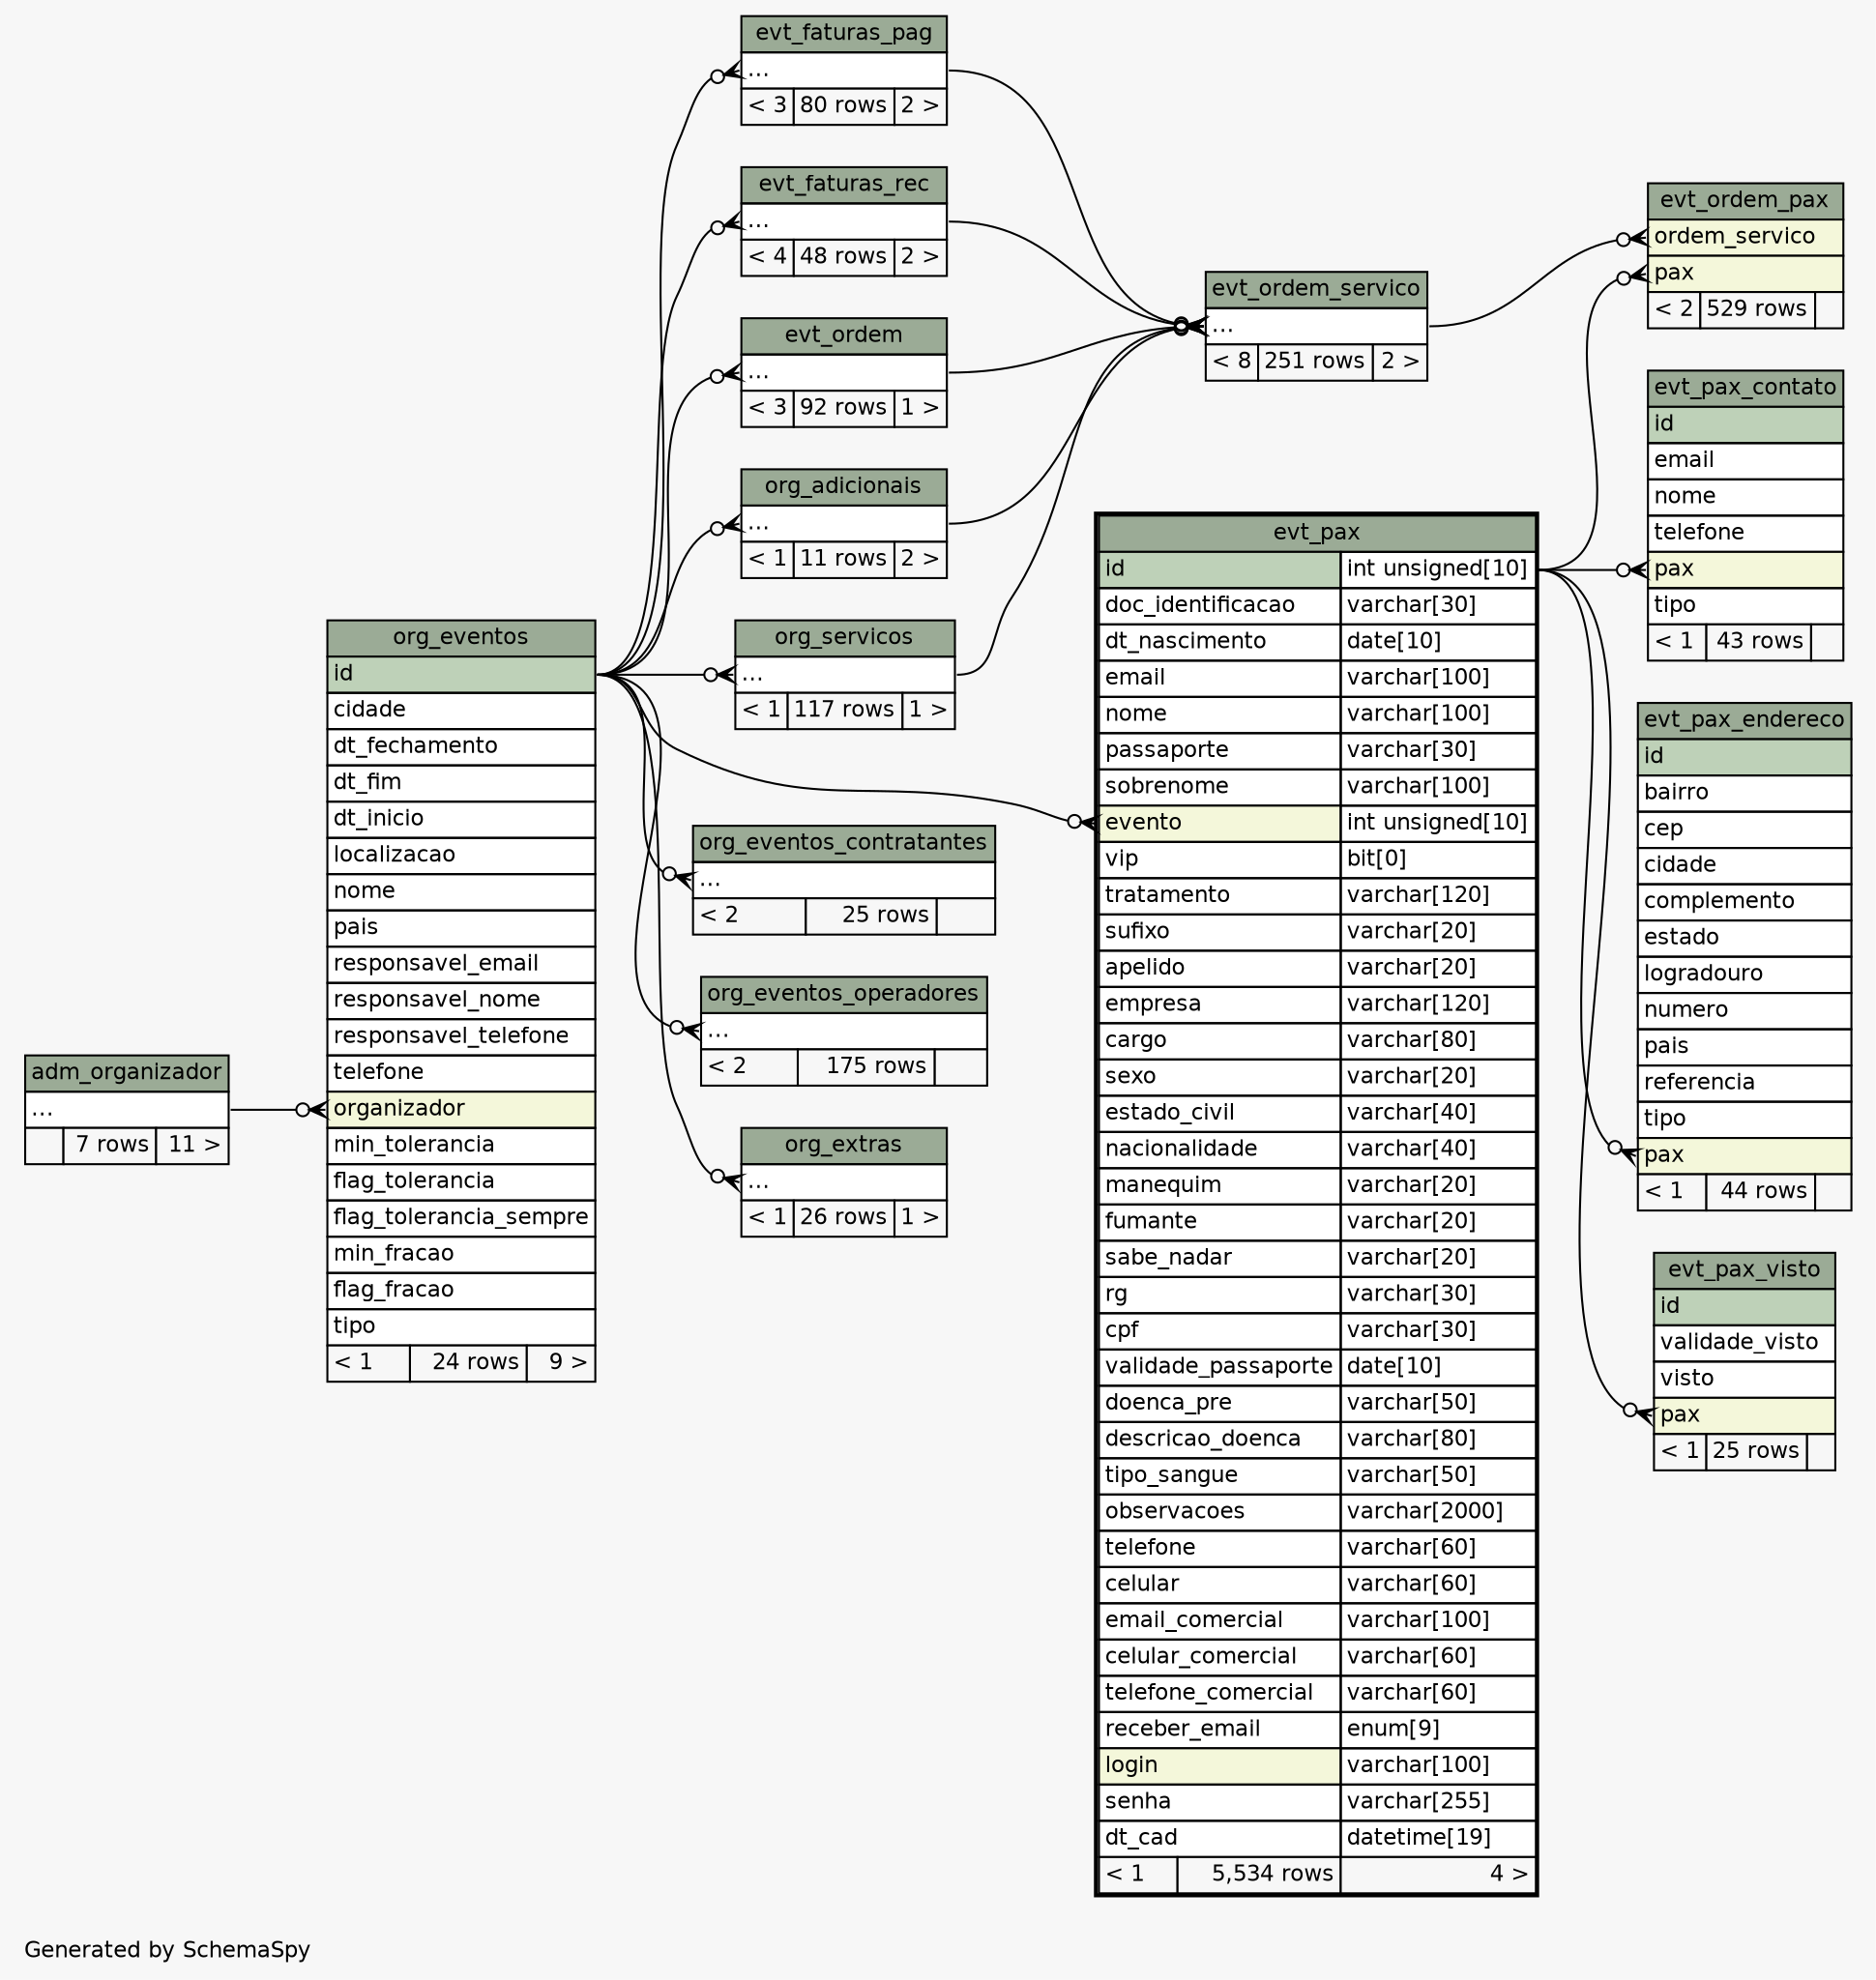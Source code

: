 // dot 2.38.0 on Windows 10 10.0
// SchemaSpy rev 590
digraph "twoDegreesRelationshipsDiagram" {
  graph [
    rankdir="RL"
    bgcolor="#f7f7f7"
    label="\nGenerated by SchemaSpy"
    labeljust="l"
    nodesep="0.18"
    ranksep="0.46"
    fontname="Helvetica"
    fontsize="11"
  ];
  node [
    fontname="Helvetica"
    fontsize="11"
    shape="plaintext"
  ];
  edge [
    arrowsize="0.8"
  ];
  "evt_faturas_pag":"elipses":w -> "org_eventos":"id":e [arrowhead=none dir=back arrowtail=crowodot];
  "evt_faturas_rec":"elipses":w -> "org_eventos":"id":e [arrowhead=none dir=back arrowtail=crowodot];
  "evt_ordem":"elipses":w -> "org_eventos":"id":e [arrowhead=none dir=back arrowtail=crowodot];
  "evt_ordem_pax":"ordem_servico":w -> "evt_ordem_servico":"elipses":e [arrowhead=none dir=back arrowtail=crowodot];
  "evt_ordem_pax":"pax":w -> "evt_pax":"id.type":e [arrowhead=none dir=back arrowtail=crowodot];
  "evt_ordem_servico":"elipses":w -> "org_adicionais":"elipses":e [arrowhead=none dir=back arrowtail=crowodot];
  "evt_ordem_servico":"elipses":w -> "evt_faturas_pag":"elipses":e [arrowhead=none dir=back arrowtail=crowodot];
  "evt_ordem_servico":"elipses":w -> "evt_faturas_rec":"elipses":e [arrowhead=none dir=back arrowtail=crowodot];
  "evt_ordem_servico":"elipses":w -> "evt_ordem":"elipses":e [arrowhead=none dir=back arrowtail=crowodot];
  "evt_ordem_servico":"elipses":w -> "org_servicos":"elipses":e [arrowhead=none dir=back arrowtail=crowodot];
  "evt_pax":"evento":w -> "org_eventos":"id":e [arrowhead=none dir=back arrowtail=crowodot];
  "evt_pax_contato":"pax":w -> "evt_pax":"id.type":e [arrowhead=none dir=back arrowtail=crowodot];
  "evt_pax_endereco":"pax":w -> "evt_pax":"id.type":e [arrowhead=none dir=back arrowtail=crowodot];
  "evt_pax_visto":"pax":w -> "evt_pax":"id.type":e [arrowhead=none dir=back arrowtail=crowodot];
  "org_adicionais":"elipses":w -> "org_eventos":"id":e [arrowhead=none dir=back arrowtail=crowodot];
  "org_eventos":"organizador":w -> "adm_organizador":"elipses":e [arrowhead=none dir=back arrowtail=crowodot];
  "org_eventos_contratantes":"elipses":w -> "org_eventos":"id":e [arrowhead=none dir=back arrowtail=crowodot];
  "org_eventos_operadores":"elipses":w -> "org_eventos":"id":e [arrowhead=none dir=back arrowtail=crowodot];
  "org_extras":"elipses":w -> "org_eventos":"id":e [arrowhead=none dir=back arrowtail=crowodot];
  "org_servicos":"elipses":w -> "org_eventos":"id":e [arrowhead=none dir=back arrowtail=crowodot];
  "adm_organizador" [
    label=<
    <TABLE BORDER="0" CELLBORDER="1" CELLSPACING="0" BGCOLOR="#ffffff">
      <TR><TD COLSPAN="3" BGCOLOR="#9bab96" ALIGN="CENTER">adm_organizador</TD></TR>
      <TR><TD PORT="elipses" COLSPAN="3" ALIGN="LEFT">...</TD></TR>
      <TR><TD ALIGN="LEFT" BGCOLOR="#f7f7f7">  </TD><TD ALIGN="RIGHT" BGCOLOR="#f7f7f7">7 rows</TD><TD ALIGN="RIGHT" BGCOLOR="#f7f7f7">11 &gt;</TD></TR>
    </TABLE>>
    URL="adm_organizador.html"
    tooltip="adm_organizador"
  ];
  "evt_faturas_pag" [
    label=<
    <TABLE BORDER="0" CELLBORDER="1" CELLSPACING="0" BGCOLOR="#ffffff">
      <TR><TD COLSPAN="3" BGCOLOR="#9bab96" ALIGN="CENTER">evt_faturas_pag</TD></TR>
      <TR><TD PORT="elipses" COLSPAN="3" ALIGN="LEFT">...</TD></TR>
      <TR><TD ALIGN="LEFT" BGCOLOR="#f7f7f7">&lt; 3</TD><TD ALIGN="RIGHT" BGCOLOR="#f7f7f7">80 rows</TD><TD ALIGN="RIGHT" BGCOLOR="#f7f7f7">2 &gt;</TD></TR>
    </TABLE>>
    URL="evt_faturas_pag.html"
    tooltip="evt_faturas_pag"
  ];
  "evt_faturas_rec" [
    label=<
    <TABLE BORDER="0" CELLBORDER="1" CELLSPACING="0" BGCOLOR="#ffffff">
      <TR><TD COLSPAN="3" BGCOLOR="#9bab96" ALIGN="CENTER">evt_faturas_rec</TD></TR>
      <TR><TD PORT="elipses" COLSPAN="3" ALIGN="LEFT">...</TD></TR>
      <TR><TD ALIGN="LEFT" BGCOLOR="#f7f7f7">&lt; 4</TD><TD ALIGN="RIGHT" BGCOLOR="#f7f7f7">48 rows</TD><TD ALIGN="RIGHT" BGCOLOR="#f7f7f7">2 &gt;</TD></TR>
    </TABLE>>
    URL="evt_faturas_rec.html"
    tooltip="evt_faturas_rec"
  ];
  "evt_ordem" [
    label=<
    <TABLE BORDER="0" CELLBORDER="1" CELLSPACING="0" BGCOLOR="#ffffff">
      <TR><TD COLSPAN="3" BGCOLOR="#9bab96" ALIGN="CENTER">evt_ordem</TD></TR>
      <TR><TD PORT="elipses" COLSPAN="3" ALIGN="LEFT">...</TD></TR>
      <TR><TD ALIGN="LEFT" BGCOLOR="#f7f7f7">&lt; 3</TD><TD ALIGN="RIGHT" BGCOLOR="#f7f7f7">92 rows</TD><TD ALIGN="RIGHT" BGCOLOR="#f7f7f7">1 &gt;</TD></TR>
    </TABLE>>
    URL="evt_ordem.html"
    tooltip="evt_ordem"
  ];
  "evt_ordem_pax" [
    label=<
    <TABLE BORDER="0" CELLBORDER="1" CELLSPACING="0" BGCOLOR="#ffffff">
      <TR><TD COLSPAN="3" BGCOLOR="#9bab96" ALIGN="CENTER">evt_ordem_pax</TD></TR>
      <TR><TD PORT="ordem_servico" COLSPAN="3" BGCOLOR="#f4f7da" ALIGN="LEFT">ordem_servico</TD></TR>
      <TR><TD PORT="pax" COLSPAN="3" BGCOLOR="#f4f7da" ALIGN="LEFT">pax</TD></TR>
      <TR><TD ALIGN="LEFT" BGCOLOR="#f7f7f7">&lt; 2</TD><TD ALIGN="RIGHT" BGCOLOR="#f7f7f7">529 rows</TD><TD ALIGN="RIGHT" BGCOLOR="#f7f7f7">  </TD></TR>
    </TABLE>>
    URL="evt_ordem_pax.html"
    tooltip="evt_ordem_pax"
  ];
  "evt_ordem_servico" [
    label=<
    <TABLE BORDER="0" CELLBORDER="1" CELLSPACING="0" BGCOLOR="#ffffff">
      <TR><TD COLSPAN="3" BGCOLOR="#9bab96" ALIGN="CENTER">evt_ordem_servico</TD></TR>
      <TR><TD PORT="elipses" COLSPAN="3" ALIGN="LEFT">...</TD></TR>
      <TR><TD ALIGN="LEFT" BGCOLOR="#f7f7f7">&lt; 8</TD><TD ALIGN="RIGHT" BGCOLOR="#f7f7f7">251 rows</TD><TD ALIGN="RIGHT" BGCOLOR="#f7f7f7">2 &gt;</TD></TR>
    </TABLE>>
    URL="evt_ordem_servico.html"
    tooltip="evt_ordem_servico"
  ];
  "evt_pax" [
    label=<
    <TABLE BORDER="2" CELLBORDER="1" CELLSPACING="0" BGCOLOR="#ffffff">
      <TR><TD COLSPAN="3" BGCOLOR="#9bab96" ALIGN="CENTER">evt_pax</TD></TR>
      <TR><TD PORT="id" COLSPAN="2" BGCOLOR="#bed1b8" ALIGN="LEFT">id</TD><TD PORT="id.type" ALIGN="LEFT">int unsigned[10]</TD></TR>
      <TR><TD PORT="doc_identificacao" COLSPAN="2" ALIGN="LEFT">doc_identificacao</TD><TD PORT="doc_identificacao.type" ALIGN="LEFT">varchar[30]</TD></TR>
      <TR><TD PORT="dt_nascimento" COLSPAN="2" ALIGN="LEFT">dt_nascimento</TD><TD PORT="dt_nascimento.type" ALIGN="LEFT">date[10]</TD></TR>
      <TR><TD PORT="email" COLSPAN="2" ALIGN="LEFT">email</TD><TD PORT="email.type" ALIGN="LEFT">varchar[100]</TD></TR>
      <TR><TD PORT="nome" COLSPAN="2" ALIGN="LEFT">nome</TD><TD PORT="nome.type" ALIGN="LEFT">varchar[100]</TD></TR>
      <TR><TD PORT="passaporte" COLSPAN="2" ALIGN="LEFT">passaporte</TD><TD PORT="passaporte.type" ALIGN="LEFT">varchar[30]</TD></TR>
      <TR><TD PORT="sobrenome" COLSPAN="2" ALIGN="LEFT">sobrenome</TD><TD PORT="sobrenome.type" ALIGN="LEFT">varchar[100]</TD></TR>
      <TR><TD PORT="evento" COLSPAN="2" BGCOLOR="#f4f7da" ALIGN="LEFT">evento</TD><TD PORT="evento.type" ALIGN="LEFT">int unsigned[10]</TD></TR>
      <TR><TD PORT="vip" COLSPAN="2" ALIGN="LEFT">vip</TD><TD PORT="vip.type" ALIGN="LEFT">bit[0]</TD></TR>
      <TR><TD PORT="tratamento" COLSPAN="2" ALIGN="LEFT">tratamento</TD><TD PORT="tratamento.type" ALIGN="LEFT">varchar[120]</TD></TR>
      <TR><TD PORT="sufixo" COLSPAN="2" ALIGN="LEFT">sufixo</TD><TD PORT="sufixo.type" ALIGN="LEFT">varchar[20]</TD></TR>
      <TR><TD PORT="apelido" COLSPAN="2" ALIGN="LEFT">apelido</TD><TD PORT="apelido.type" ALIGN="LEFT">varchar[20]</TD></TR>
      <TR><TD PORT="empresa" COLSPAN="2" ALIGN="LEFT">empresa</TD><TD PORT="empresa.type" ALIGN="LEFT">varchar[120]</TD></TR>
      <TR><TD PORT="cargo" COLSPAN="2" ALIGN="LEFT">cargo</TD><TD PORT="cargo.type" ALIGN="LEFT">varchar[80]</TD></TR>
      <TR><TD PORT="sexo" COLSPAN="2" ALIGN="LEFT">sexo</TD><TD PORT="sexo.type" ALIGN="LEFT">varchar[20]</TD></TR>
      <TR><TD PORT="estado_civil" COLSPAN="2" ALIGN="LEFT">estado_civil</TD><TD PORT="estado_civil.type" ALIGN="LEFT">varchar[40]</TD></TR>
      <TR><TD PORT="nacionalidade" COLSPAN="2" ALIGN="LEFT">nacionalidade</TD><TD PORT="nacionalidade.type" ALIGN="LEFT">varchar[40]</TD></TR>
      <TR><TD PORT="manequim" COLSPAN="2" ALIGN="LEFT">manequim</TD><TD PORT="manequim.type" ALIGN="LEFT">varchar[20]</TD></TR>
      <TR><TD PORT="fumante" COLSPAN="2" ALIGN="LEFT">fumante</TD><TD PORT="fumante.type" ALIGN="LEFT">varchar[20]</TD></TR>
      <TR><TD PORT="sabe_nadar" COLSPAN="2" ALIGN="LEFT">sabe_nadar</TD><TD PORT="sabe_nadar.type" ALIGN="LEFT">varchar[20]</TD></TR>
      <TR><TD PORT="rg" COLSPAN="2" ALIGN="LEFT">rg</TD><TD PORT="rg.type" ALIGN="LEFT">varchar[30]</TD></TR>
      <TR><TD PORT="cpf" COLSPAN="2" ALIGN="LEFT">cpf</TD><TD PORT="cpf.type" ALIGN="LEFT">varchar[30]</TD></TR>
      <TR><TD PORT="validade_passaporte" COLSPAN="2" ALIGN="LEFT">validade_passaporte</TD><TD PORT="validade_passaporte.type" ALIGN="LEFT">date[10]</TD></TR>
      <TR><TD PORT="doenca_pre" COLSPAN="2" ALIGN="LEFT">doenca_pre</TD><TD PORT="doenca_pre.type" ALIGN="LEFT">varchar[50]</TD></TR>
      <TR><TD PORT="descricao_doenca" COLSPAN="2" ALIGN="LEFT">descricao_doenca</TD><TD PORT="descricao_doenca.type" ALIGN="LEFT">varchar[80]</TD></TR>
      <TR><TD PORT="tipo_sangue" COLSPAN="2" ALIGN="LEFT">tipo_sangue</TD><TD PORT="tipo_sangue.type" ALIGN="LEFT">varchar[50]</TD></TR>
      <TR><TD PORT="observacoes" COLSPAN="2" ALIGN="LEFT">observacoes</TD><TD PORT="observacoes.type" ALIGN="LEFT">varchar[2000]</TD></TR>
      <TR><TD PORT="telefone" COLSPAN="2" ALIGN="LEFT">telefone</TD><TD PORT="telefone.type" ALIGN="LEFT">varchar[60]</TD></TR>
      <TR><TD PORT="celular" COLSPAN="2" ALIGN="LEFT">celular</TD><TD PORT="celular.type" ALIGN="LEFT">varchar[60]</TD></TR>
      <TR><TD PORT="email_comercial" COLSPAN="2" ALIGN="LEFT">email_comercial</TD><TD PORT="email_comercial.type" ALIGN="LEFT">varchar[100]</TD></TR>
      <TR><TD PORT="celular_comercial" COLSPAN="2" ALIGN="LEFT">celular_comercial</TD><TD PORT="celular_comercial.type" ALIGN="LEFT">varchar[60]</TD></TR>
      <TR><TD PORT="telefone_comercial" COLSPAN="2" ALIGN="LEFT">telefone_comercial</TD><TD PORT="telefone_comercial.type" ALIGN="LEFT">varchar[60]</TD></TR>
      <TR><TD PORT="receber_email" COLSPAN="2" ALIGN="LEFT">receber_email</TD><TD PORT="receber_email.type" ALIGN="LEFT">enum[9]</TD></TR>
      <TR><TD PORT="login" COLSPAN="2" BGCOLOR="#f4f7da" ALIGN="LEFT">login</TD><TD PORT="login.type" ALIGN="LEFT">varchar[100]</TD></TR>
      <TR><TD PORT="senha" COLSPAN="2" ALIGN="LEFT">senha</TD><TD PORT="senha.type" ALIGN="LEFT">varchar[255]</TD></TR>
      <TR><TD PORT="dt_cad" COLSPAN="2" ALIGN="LEFT">dt_cad</TD><TD PORT="dt_cad.type" ALIGN="LEFT">datetime[19]</TD></TR>
      <TR><TD ALIGN="LEFT" BGCOLOR="#f7f7f7">&lt; 1</TD><TD ALIGN="RIGHT" BGCOLOR="#f7f7f7">5,534 rows</TD><TD ALIGN="RIGHT" BGCOLOR="#f7f7f7">4 &gt;</TD></TR>
    </TABLE>>
    URL="evt_pax.html"
    tooltip="evt_pax"
  ];
  "evt_pax_contato" [
    label=<
    <TABLE BORDER="0" CELLBORDER="1" CELLSPACING="0" BGCOLOR="#ffffff">
      <TR><TD COLSPAN="3" BGCOLOR="#9bab96" ALIGN="CENTER">evt_pax_contato</TD></TR>
      <TR><TD PORT="id" COLSPAN="3" BGCOLOR="#bed1b8" ALIGN="LEFT">id</TD></TR>
      <TR><TD PORT="email" COLSPAN="3" ALIGN="LEFT">email</TD></TR>
      <TR><TD PORT="nome" COLSPAN="3" ALIGN="LEFT">nome</TD></TR>
      <TR><TD PORT="telefone" COLSPAN="3" ALIGN="LEFT">telefone</TD></TR>
      <TR><TD PORT="pax" COLSPAN="3" BGCOLOR="#f4f7da" ALIGN="LEFT">pax</TD></TR>
      <TR><TD PORT="tipo" COLSPAN="3" ALIGN="LEFT">tipo</TD></TR>
      <TR><TD ALIGN="LEFT" BGCOLOR="#f7f7f7">&lt; 1</TD><TD ALIGN="RIGHT" BGCOLOR="#f7f7f7">43 rows</TD><TD ALIGN="RIGHT" BGCOLOR="#f7f7f7">  </TD></TR>
    </TABLE>>
    URL="evt_pax_contato.html"
    tooltip="evt_pax_contato"
  ];
  "evt_pax_endereco" [
    label=<
    <TABLE BORDER="0" CELLBORDER="1" CELLSPACING="0" BGCOLOR="#ffffff">
      <TR><TD COLSPAN="3" BGCOLOR="#9bab96" ALIGN="CENTER">evt_pax_endereco</TD></TR>
      <TR><TD PORT="id" COLSPAN="3" BGCOLOR="#bed1b8" ALIGN="LEFT">id</TD></TR>
      <TR><TD PORT="bairro" COLSPAN="3" ALIGN="LEFT">bairro</TD></TR>
      <TR><TD PORT="cep" COLSPAN="3" ALIGN="LEFT">cep</TD></TR>
      <TR><TD PORT="cidade" COLSPAN="3" ALIGN="LEFT">cidade</TD></TR>
      <TR><TD PORT="complemento" COLSPAN="3" ALIGN="LEFT">complemento</TD></TR>
      <TR><TD PORT="estado" COLSPAN="3" ALIGN="LEFT">estado</TD></TR>
      <TR><TD PORT="logradouro" COLSPAN="3" ALIGN="LEFT">logradouro</TD></TR>
      <TR><TD PORT="numero" COLSPAN="3" ALIGN="LEFT">numero</TD></TR>
      <TR><TD PORT="pais" COLSPAN="3" ALIGN="LEFT">pais</TD></TR>
      <TR><TD PORT="referencia" COLSPAN="3" ALIGN="LEFT">referencia</TD></TR>
      <TR><TD PORT="tipo" COLSPAN="3" ALIGN="LEFT">tipo</TD></TR>
      <TR><TD PORT="pax" COLSPAN="3" BGCOLOR="#f4f7da" ALIGN="LEFT">pax</TD></TR>
      <TR><TD ALIGN="LEFT" BGCOLOR="#f7f7f7">&lt; 1</TD><TD ALIGN="RIGHT" BGCOLOR="#f7f7f7">44 rows</TD><TD ALIGN="RIGHT" BGCOLOR="#f7f7f7">  </TD></TR>
    </TABLE>>
    URL="evt_pax_endereco.html"
    tooltip="evt_pax_endereco"
  ];
  "evt_pax_visto" [
    label=<
    <TABLE BORDER="0" CELLBORDER="1" CELLSPACING="0" BGCOLOR="#ffffff">
      <TR><TD COLSPAN="3" BGCOLOR="#9bab96" ALIGN="CENTER">evt_pax_visto</TD></TR>
      <TR><TD PORT="id" COLSPAN="3" BGCOLOR="#bed1b8" ALIGN="LEFT">id</TD></TR>
      <TR><TD PORT="validade_visto" COLSPAN="3" ALIGN="LEFT">validade_visto</TD></TR>
      <TR><TD PORT="visto" COLSPAN="3" ALIGN="LEFT">visto</TD></TR>
      <TR><TD PORT="pax" COLSPAN="3" BGCOLOR="#f4f7da" ALIGN="LEFT">pax</TD></TR>
      <TR><TD ALIGN="LEFT" BGCOLOR="#f7f7f7">&lt; 1</TD><TD ALIGN="RIGHT" BGCOLOR="#f7f7f7">25 rows</TD><TD ALIGN="RIGHT" BGCOLOR="#f7f7f7">  </TD></TR>
    </TABLE>>
    URL="evt_pax_visto.html"
    tooltip="evt_pax_visto"
  ];
  "org_adicionais" [
    label=<
    <TABLE BORDER="0" CELLBORDER="1" CELLSPACING="0" BGCOLOR="#ffffff">
      <TR><TD COLSPAN="3" BGCOLOR="#9bab96" ALIGN="CENTER">org_adicionais</TD></TR>
      <TR><TD PORT="elipses" COLSPAN="3" ALIGN="LEFT">...</TD></TR>
      <TR><TD ALIGN="LEFT" BGCOLOR="#f7f7f7">&lt; 1</TD><TD ALIGN="RIGHT" BGCOLOR="#f7f7f7">11 rows</TD><TD ALIGN="RIGHT" BGCOLOR="#f7f7f7">2 &gt;</TD></TR>
    </TABLE>>
    URL="org_adicionais.html"
    tooltip="org_adicionais"
  ];
  "org_eventos" [
    label=<
    <TABLE BORDER="0" CELLBORDER="1" CELLSPACING="0" BGCOLOR="#ffffff">
      <TR><TD COLSPAN="3" BGCOLOR="#9bab96" ALIGN="CENTER">org_eventos</TD></TR>
      <TR><TD PORT="id" COLSPAN="3" BGCOLOR="#bed1b8" ALIGN="LEFT">id</TD></TR>
      <TR><TD PORT="cidade" COLSPAN="3" ALIGN="LEFT">cidade</TD></TR>
      <TR><TD PORT="dt_fechamento" COLSPAN="3" ALIGN="LEFT">dt_fechamento</TD></TR>
      <TR><TD PORT="dt_fim" COLSPAN="3" ALIGN="LEFT">dt_fim</TD></TR>
      <TR><TD PORT="dt_inicio" COLSPAN="3" ALIGN="LEFT">dt_inicio</TD></TR>
      <TR><TD PORT="localizacao" COLSPAN="3" ALIGN="LEFT">localizacao</TD></TR>
      <TR><TD PORT="nome" COLSPAN="3" ALIGN="LEFT">nome</TD></TR>
      <TR><TD PORT="pais" COLSPAN="3" ALIGN="LEFT">pais</TD></TR>
      <TR><TD PORT="responsavel_email" COLSPAN="3" ALIGN="LEFT">responsavel_email</TD></TR>
      <TR><TD PORT="responsavel_nome" COLSPAN="3" ALIGN="LEFT">responsavel_nome</TD></TR>
      <TR><TD PORT="responsavel_telefone" COLSPAN="3" ALIGN="LEFT">responsavel_telefone</TD></TR>
      <TR><TD PORT="telefone" COLSPAN="3" ALIGN="LEFT">telefone</TD></TR>
      <TR><TD PORT="organizador" COLSPAN="3" BGCOLOR="#f4f7da" ALIGN="LEFT">organizador</TD></TR>
      <TR><TD PORT="min_tolerancia" COLSPAN="3" ALIGN="LEFT">min_tolerancia</TD></TR>
      <TR><TD PORT="flag_tolerancia" COLSPAN="3" ALIGN="LEFT">flag_tolerancia</TD></TR>
      <TR><TD PORT="flag_tolerancia_sempre" COLSPAN="3" ALIGN="LEFT">flag_tolerancia_sempre</TD></TR>
      <TR><TD PORT="min_fracao" COLSPAN="3" ALIGN="LEFT">min_fracao</TD></TR>
      <TR><TD PORT="flag_fracao" COLSPAN="3" ALIGN="LEFT">flag_fracao</TD></TR>
      <TR><TD PORT="tipo" COLSPAN="3" ALIGN="LEFT">tipo</TD></TR>
      <TR><TD ALIGN="LEFT" BGCOLOR="#f7f7f7">&lt; 1</TD><TD ALIGN="RIGHT" BGCOLOR="#f7f7f7">24 rows</TD><TD ALIGN="RIGHT" BGCOLOR="#f7f7f7">9 &gt;</TD></TR>
    </TABLE>>
    URL="org_eventos.html"
    tooltip="org_eventos"
  ];
  "org_eventos_contratantes" [
    label=<
    <TABLE BORDER="0" CELLBORDER="1" CELLSPACING="0" BGCOLOR="#ffffff">
      <TR><TD COLSPAN="3" BGCOLOR="#9bab96" ALIGN="CENTER">org_eventos_contratantes</TD></TR>
      <TR><TD PORT="elipses" COLSPAN="3" ALIGN="LEFT">...</TD></TR>
      <TR><TD ALIGN="LEFT" BGCOLOR="#f7f7f7">&lt; 2</TD><TD ALIGN="RIGHT" BGCOLOR="#f7f7f7">25 rows</TD><TD ALIGN="RIGHT" BGCOLOR="#f7f7f7">  </TD></TR>
    </TABLE>>
    URL="org_eventos_contratantes.html"
    tooltip="org_eventos_contratantes"
  ];
  "org_eventos_operadores" [
    label=<
    <TABLE BORDER="0" CELLBORDER="1" CELLSPACING="0" BGCOLOR="#ffffff">
      <TR><TD COLSPAN="3" BGCOLOR="#9bab96" ALIGN="CENTER">org_eventos_operadores</TD></TR>
      <TR><TD PORT="elipses" COLSPAN="3" ALIGN="LEFT">...</TD></TR>
      <TR><TD ALIGN="LEFT" BGCOLOR="#f7f7f7">&lt; 2</TD><TD ALIGN="RIGHT" BGCOLOR="#f7f7f7">175 rows</TD><TD ALIGN="RIGHT" BGCOLOR="#f7f7f7">  </TD></TR>
    </TABLE>>
    URL="org_eventos_operadores.html"
    tooltip="org_eventos_operadores"
  ];
  "org_extras" [
    label=<
    <TABLE BORDER="0" CELLBORDER="1" CELLSPACING="0" BGCOLOR="#ffffff">
      <TR><TD COLSPAN="3" BGCOLOR="#9bab96" ALIGN="CENTER">org_extras</TD></TR>
      <TR><TD PORT="elipses" COLSPAN="3" ALIGN="LEFT">...</TD></TR>
      <TR><TD ALIGN="LEFT" BGCOLOR="#f7f7f7">&lt; 1</TD><TD ALIGN="RIGHT" BGCOLOR="#f7f7f7">26 rows</TD><TD ALIGN="RIGHT" BGCOLOR="#f7f7f7">1 &gt;</TD></TR>
    </TABLE>>
    URL="org_extras.html"
    tooltip="org_extras"
  ];
  "org_servicos" [
    label=<
    <TABLE BORDER="0" CELLBORDER="1" CELLSPACING="0" BGCOLOR="#ffffff">
      <TR><TD COLSPAN="3" BGCOLOR="#9bab96" ALIGN="CENTER">org_servicos</TD></TR>
      <TR><TD PORT="elipses" COLSPAN="3" ALIGN="LEFT">...</TD></TR>
      <TR><TD ALIGN="LEFT" BGCOLOR="#f7f7f7">&lt; 1</TD><TD ALIGN="RIGHT" BGCOLOR="#f7f7f7">117 rows</TD><TD ALIGN="RIGHT" BGCOLOR="#f7f7f7">1 &gt;</TD></TR>
    </TABLE>>
    URL="org_servicos.html"
    tooltip="org_servicos"
  ];
}
